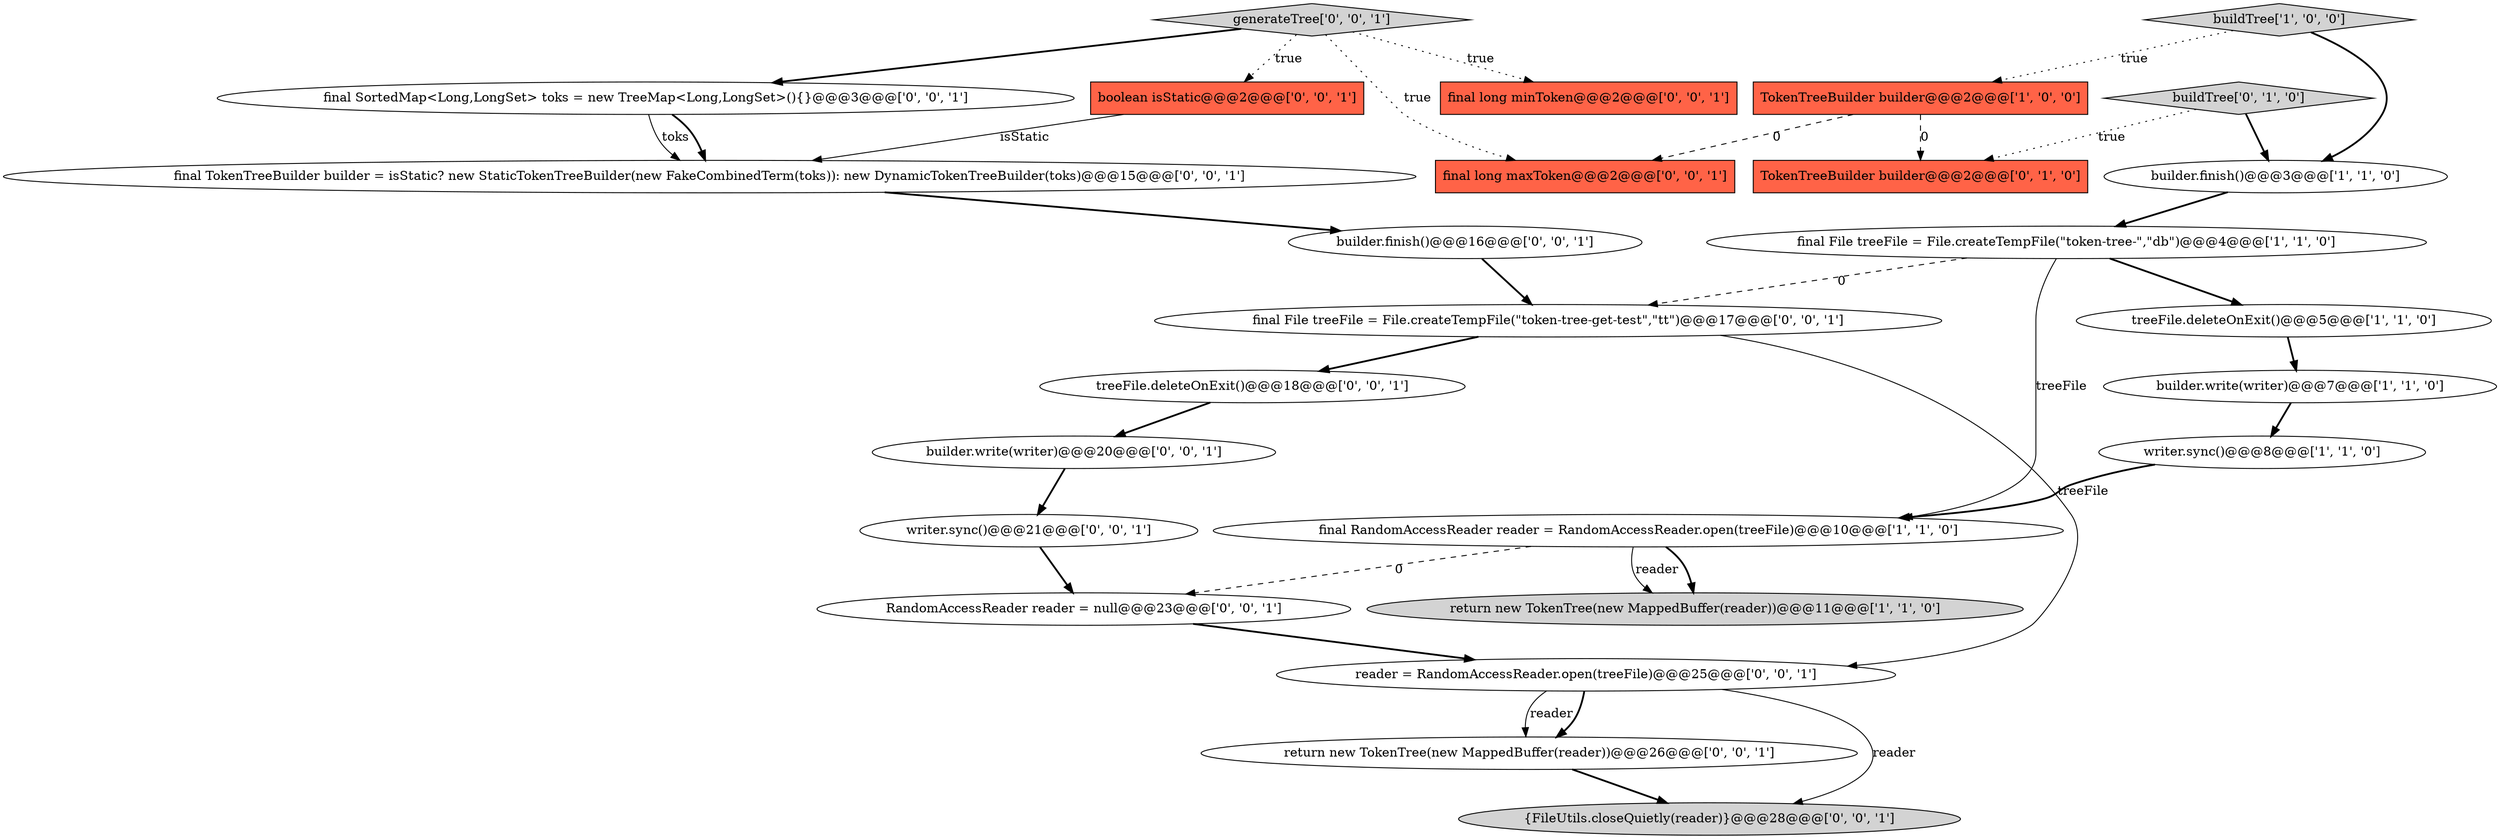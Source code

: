 digraph {
0 [style = filled, label = "treeFile.deleteOnExit()@@@5@@@['1', '1', '0']", fillcolor = white, shape = ellipse image = "AAA0AAABBB1BBB"];
11 [style = filled, label = "final long minToken@@@2@@@['0', '0', '1']", fillcolor = tomato, shape = box image = "AAA0AAABBB3BBB"];
24 [style = filled, label = "return new TokenTree(new MappedBuffer(reader))@@@26@@@['0', '0', '1']", fillcolor = white, shape = ellipse image = "AAA0AAABBB3BBB"];
3 [style = filled, label = "TokenTreeBuilder builder@@@2@@@['1', '0', '0']", fillcolor = tomato, shape = box image = "AAA1AAABBB1BBB"];
21 [style = filled, label = "generateTree['0', '0', '1']", fillcolor = lightgray, shape = diamond image = "AAA0AAABBB3BBB"];
4 [style = filled, label = "builder.write(writer)@@@7@@@['1', '1', '0']", fillcolor = white, shape = ellipse image = "AAA0AAABBB1BBB"];
14 [style = filled, label = "treeFile.deleteOnExit()@@@18@@@['0', '0', '1']", fillcolor = white, shape = ellipse image = "AAA0AAABBB3BBB"];
10 [style = filled, label = "TokenTreeBuilder builder@@@2@@@['0', '1', '0']", fillcolor = tomato, shape = box image = "AAA1AAABBB2BBB"];
8 [style = filled, label = "writer.sync()@@@8@@@['1', '1', '0']", fillcolor = white, shape = ellipse image = "AAA0AAABBB1BBB"];
12 [style = filled, label = "builder.finish()@@@16@@@['0', '0', '1']", fillcolor = white, shape = ellipse image = "AAA0AAABBB3BBB"];
1 [style = filled, label = "buildTree['1', '0', '0']", fillcolor = lightgray, shape = diamond image = "AAA0AAABBB1BBB"];
9 [style = filled, label = "buildTree['0', '1', '0']", fillcolor = lightgray, shape = diamond image = "AAA0AAABBB2BBB"];
18 [style = filled, label = "final SortedMap<Long,LongSet> toks = new TreeMap<Long,LongSet>(){}@@@3@@@['0', '0', '1']", fillcolor = white, shape = ellipse image = "AAA0AAABBB3BBB"];
19 [style = filled, label = "final File treeFile = File.createTempFile(\"token-tree-get-test\",\"tt\")@@@17@@@['0', '0', '1']", fillcolor = white, shape = ellipse image = "AAA0AAABBB3BBB"];
13 [style = filled, label = "{FileUtils.closeQuietly(reader)}@@@28@@@['0', '0', '1']", fillcolor = lightgray, shape = ellipse image = "AAA0AAABBB3BBB"];
22 [style = filled, label = "builder.write(writer)@@@20@@@['0', '0', '1']", fillcolor = white, shape = ellipse image = "AAA0AAABBB3BBB"];
15 [style = filled, label = "boolean isStatic@@@2@@@['0', '0', '1']", fillcolor = tomato, shape = box image = "AAA0AAABBB3BBB"];
20 [style = filled, label = "RandomAccessReader reader = null@@@23@@@['0', '0', '1']", fillcolor = white, shape = ellipse image = "AAA0AAABBB3BBB"];
16 [style = filled, label = "final TokenTreeBuilder builder = isStatic? new StaticTokenTreeBuilder(new FakeCombinedTerm(toks)): new DynamicTokenTreeBuilder(toks)@@@15@@@['0', '0', '1']", fillcolor = white, shape = ellipse image = "AAA0AAABBB3BBB"];
17 [style = filled, label = "writer.sync()@@@21@@@['0', '0', '1']", fillcolor = white, shape = ellipse image = "AAA0AAABBB3BBB"];
5 [style = filled, label = "final RandomAccessReader reader = RandomAccessReader.open(treeFile)@@@10@@@['1', '1', '0']", fillcolor = white, shape = ellipse image = "AAA0AAABBB1BBB"];
25 [style = filled, label = "final long maxToken@@@2@@@['0', '0', '1']", fillcolor = tomato, shape = box image = "AAA0AAABBB3BBB"];
7 [style = filled, label = "final File treeFile = File.createTempFile(\"token-tree-\",\"db\")@@@4@@@['1', '1', '0']", fillcolor = white, shape = ellipse image = "AAA0AAABBB1BBB"];
6 [style = filled, label = "builder.finish()@@@3@@@['1', '1', '0']", fillcolor = white, shape = ellipse image = "AAA0AAABBB1BBB"];
2 [style = filled, label = "return new TokenTree(new MappedBuffer(reader))@@@11@@@['1', '1', '0']", fillcolor = lightgray, shape = ellipse image = "AAA0AAABBB1BBB"];
23 [style = filled, label = "reader = RandomAccessReader.open(treeFile)@@@25@@@['0', '0', '1']", fillcolor = white, shape = ellipse image = "AAA0AAABBB3BBB"];
7->5 [style = solid, label="treeFile"];
3->25 [style = dashed, label="0"];
21->11 [style = dotted, label="true"];
21->15 [style = dotted, label="true"];
19->23 [style = solid, label="treeFile"];
14->22 [style = bold, label=""];
23->24 [style = solid, label="reader"];
7->0 [style = bold, label=""];
21->18 [style = bold, label=""];
9->6 [style = bold, label=""];
5->20 [style = dashed, label="0"];
1->3 [style = dotted, label="true"];
23->13 [style = solid, label="reader"];
21->25 [style = dotted, label="true"];
5->2 [style = bold, label=""];
23->24 [style = bold, label=""];
1->6 [style = bold, label=""];
19->14 [style = bold, label=""];
20->23 [style = bold, label=""];
8->5 [style = bold, label=""];
7->19 [style = dashed, label="0"];
0->4 [style = bold, label=""];
5->2 [style = solid, label="reader"];
15->16 [style = solid, label="isStatic"];
22->17 [style = bold, label=""];
4->8 [style = bold, label=""];
17->20 [style = bold, label=""];
3->10 [style = dashed, label="0"];
6->7 [style = bold, label=""];
12->19 [style = bold, label=""];
18->16 [style = solid, label="toks"];
9->10 [style = dotted, label="true"];
16->12 [style = bold, label=""];
24->13 [style = bold, label=""];
18->16 [style = bold, label=""];
}
